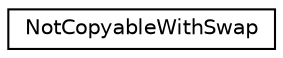digraph "Graphical Class Hierarchy"
{
  edge [fontname="Helvetica",fontsize="10",labelfontname="Helvetica",labelfontsize="10"];
  node [fontname="Helvetica",fontsize="10",shape=record];
  rankdir="LR";
  Node0 [label="NotCopyableWithSwap",height=0.2,width=0.4,color="black", fillcolor="white", style="filled",URL="$struct_not_copyable_with_swap.html"];
}
